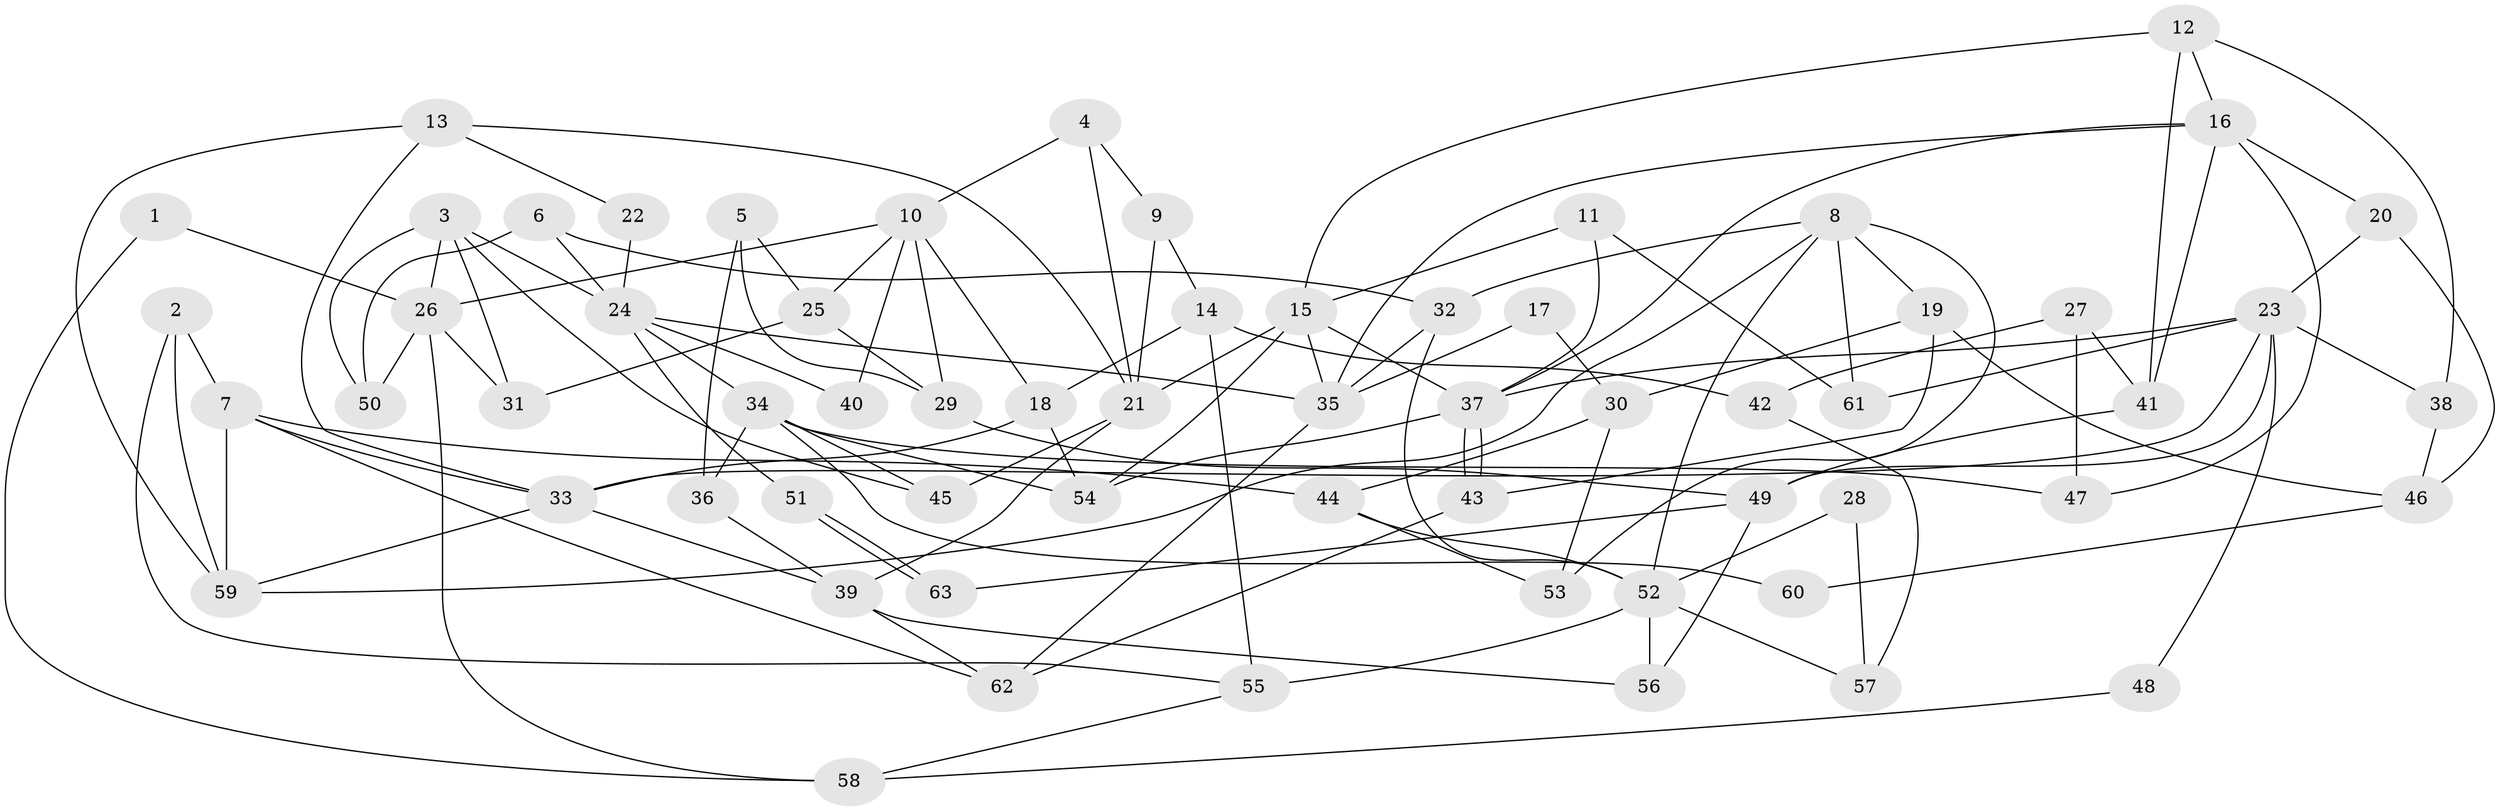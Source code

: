 // Generated by graph-tools (version 1.1) at 2025/50/03/09/25 03:50:14]
// undirected, 63 vertices, 126 edges
graph export_dot {
graph [start="1"]
  node [color=gray90,style=filled];
  1;
  2;
  3;
  4;
  5;
  6;
  7;
  8;
  9;
  10;
  11;
  12;
  13;
  14;
  15;
  16;
  17;
  18;
  19;
  20;
  21;
  22;
  23;
  24;
  25;
  26;
  27;
  28;
  29;
  30;
  31;
  32;
  33;
  34;
  35;
  36;
  37;
  38;
  39;
  40;
  41;
  42;
  43;
  44;
  45;
  46;
  47;
  48;
  49;
  50;
  51;
  52;
  53;
  54;
  55;
  56;
  57;
  58;
  59;
  60;
  61;
  62;
  63;
  1 -- 58;
  1 -- 26;
  2 -- 7;
  2 -- 59;
  2 -- 55;
  3 -- 31;
  3 -- 24;
  3 -- 26;
  3 -- 45;
  3 -- 50;
  4 -- 10;
  4 -- 9;
  4 -- 21;
  5 -- 36;
  5 -- 25;
  5 -- 29;
  6 -- 50;
  6 -- 32;
  6 -- 24;
  7 -- 33;
  7 -- 44;
  7 -- 59;
  7 -- 62;
  8 -- 59;
  8 -- 61;
  8 -- 19;
  8 -- 32;
  8 -- 52;
  8 -- 53;
  9 -- 21;
  9 -- 14;
  10 -- 29;
  10 -- 18;
  10 -- 25;
  10 -- 26;
  10 -- 40;
  11 -- 15;
  11 -- 37;
  11 -- 61;
  12 -- 15;
  12 -- 41;
  12 -- 16;
  12 -- 38;
  13 -- 59;
  13 -- 21;
  13 -- 22;
  13 -- 33;
  14 -- 18;
  14 -- 55;
  14 -- 42;
  15 -- 35;
  15 -- 54;
  15 -- 21;
  15 -- 37;
  16 -- 37;
  16 -- 20;
  16 -- 35;
  16 -- 41;
  16 -- 47;
  17 -- 35;
  17 -- 30;
  18 -- 54;
  18 -- 33;
  19 -- 43;
  19 -- 30;
  19 -- 46;
  20 -- 46;
  20 -- 23;
  21 -- 39;
  21 -- 45;
  22 -- 24;
  23 -- 37;
  23 -- 33;
  23 -- 38;
  23 -- 48;
  23 -- 49;
  23 -- 61;
  24 -- 35;
  24 -- 34;
  24 -- 40;
  24 -- 51;
  25 -- 29;
  25 -- 31;
  26 -- 31;
  26 -- 50;
  26 -- 58;
  27 -- 47;
  27 -- 41;
  27 -- 42;
  28 -- 52;
  28 -- 57;
  29 -- 49;
  30 -- 44;
  30 -- 53;
  32 -- 35;
  32 -- 52;
  33 -- 39;
  33 -- 59;
  34 -- 45;
  34 -- 36;
  34 -- 47;
  34 -- 54;
  34 -- 60;
  35 -- 62;
  36 -- 39;
  37 -- 43;
  37 -- 43;
  37 -- 54;
  38 -- 46;
  39 -- 56;
  39 -- 62;
  41 -- 49;
  42 -- 57;
  43 -- 62;
  44 -- 53;
  44 -- 52;
  46 -- 60;
  48 -- 58;
  49 -- 56;
  49 -- 63;
  51 -- 63;
  51 -- 63;
  52 -- 55;
  52 -- 56;
  52 -- 57;
  55 -- 58;
}
